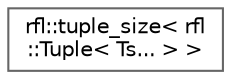 digraph "类继承关系图"
{
 // LATEX_PDF_SIZE
  bgcolor="transparent";
  edge [fontname=Helvetica,fontsize=10,labelfontname=Helvetica,labelfontsize=10];
  node [fontname=Helvetica,fontsize=10,shape=box,height=0.2,width=0.4];
  rankdir="LR";
  Node0 [id="Node000000",label="rfl::tuple_size\< rfl\l::Tuple\< Ts... \> \>",height=0.2,width=0.4,color="grey40", fillcolor="white", style="filled",URL="$structrfl_1_1tuple__size_3_01rfl_1_1_tuple_3_01_ts_8_8_8_01_4_01_4.html",tooltip=" "];
}
